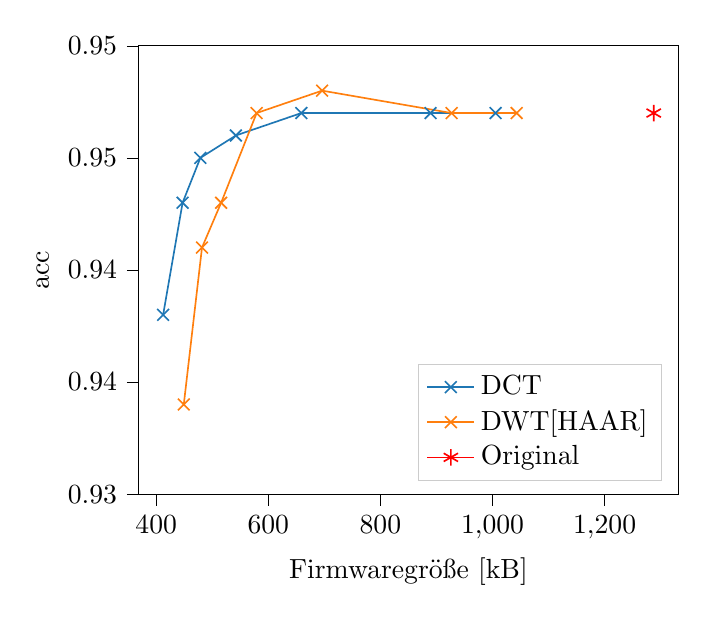 % This file was created with tikzplotlib v0.10.1.
\begin{tikzpicture}

\definecolor{darkgray176}{RGB}{176,176,176}
\definecolor{darkorange25512714}{RGB}{255,127,14}
\definecolor{lightgray204}{RGB}{204,204,204}
\definecolor{steelblue31119180}{RGB}{31,119,180}

\begin{axis}[
legend cell align={left},
legend style={
  fill opacity=0.8,
  draw opacity=1,
  text opacity=1,
  at={(0.97,0.03)},
  anchor=south east,
  draw=lightgray204
},
tick align=outside,
tick pos=left,
x grid style={darkgray176},
xlabel={Firmwaregröße [kB]},
xmin=368.637, xmax=1331.3,
xtick style={color=black},
y grid style={darkgray176},
ylabel={acc},
ymin=0.93, ymax=0.95,
ytick style={color=black}
]
\addplot [semithick, steelblue31119180, mark=x, mark size=3.0, mark options={solid}]
table {%
412.395 0.938
447.129 0.943
478.785 0.945
542.16 0.946
658.91 0.947
889.465 0.947
1005.465 0.947
};
\addlegendentry{DCT}
\addplot [semithick, darkorange25512714, mark=x, mark size=3.0, mark options={solid}]
table {%
449.238 0.934
481.73 0.941
515.879 0.943
579.191 0.947
696.004 0.948
927.043 0.947
1043.043 0.947
};
\addlegendentry{DWT[HAAR]}
\addplot [semithick, red, mark=asterisk, mark size=3.0, mark options={solid}]
table {%
1287.543 0.947
};
\addlegendentry{Original}
\end{axis}

\end{tikzpicture}
